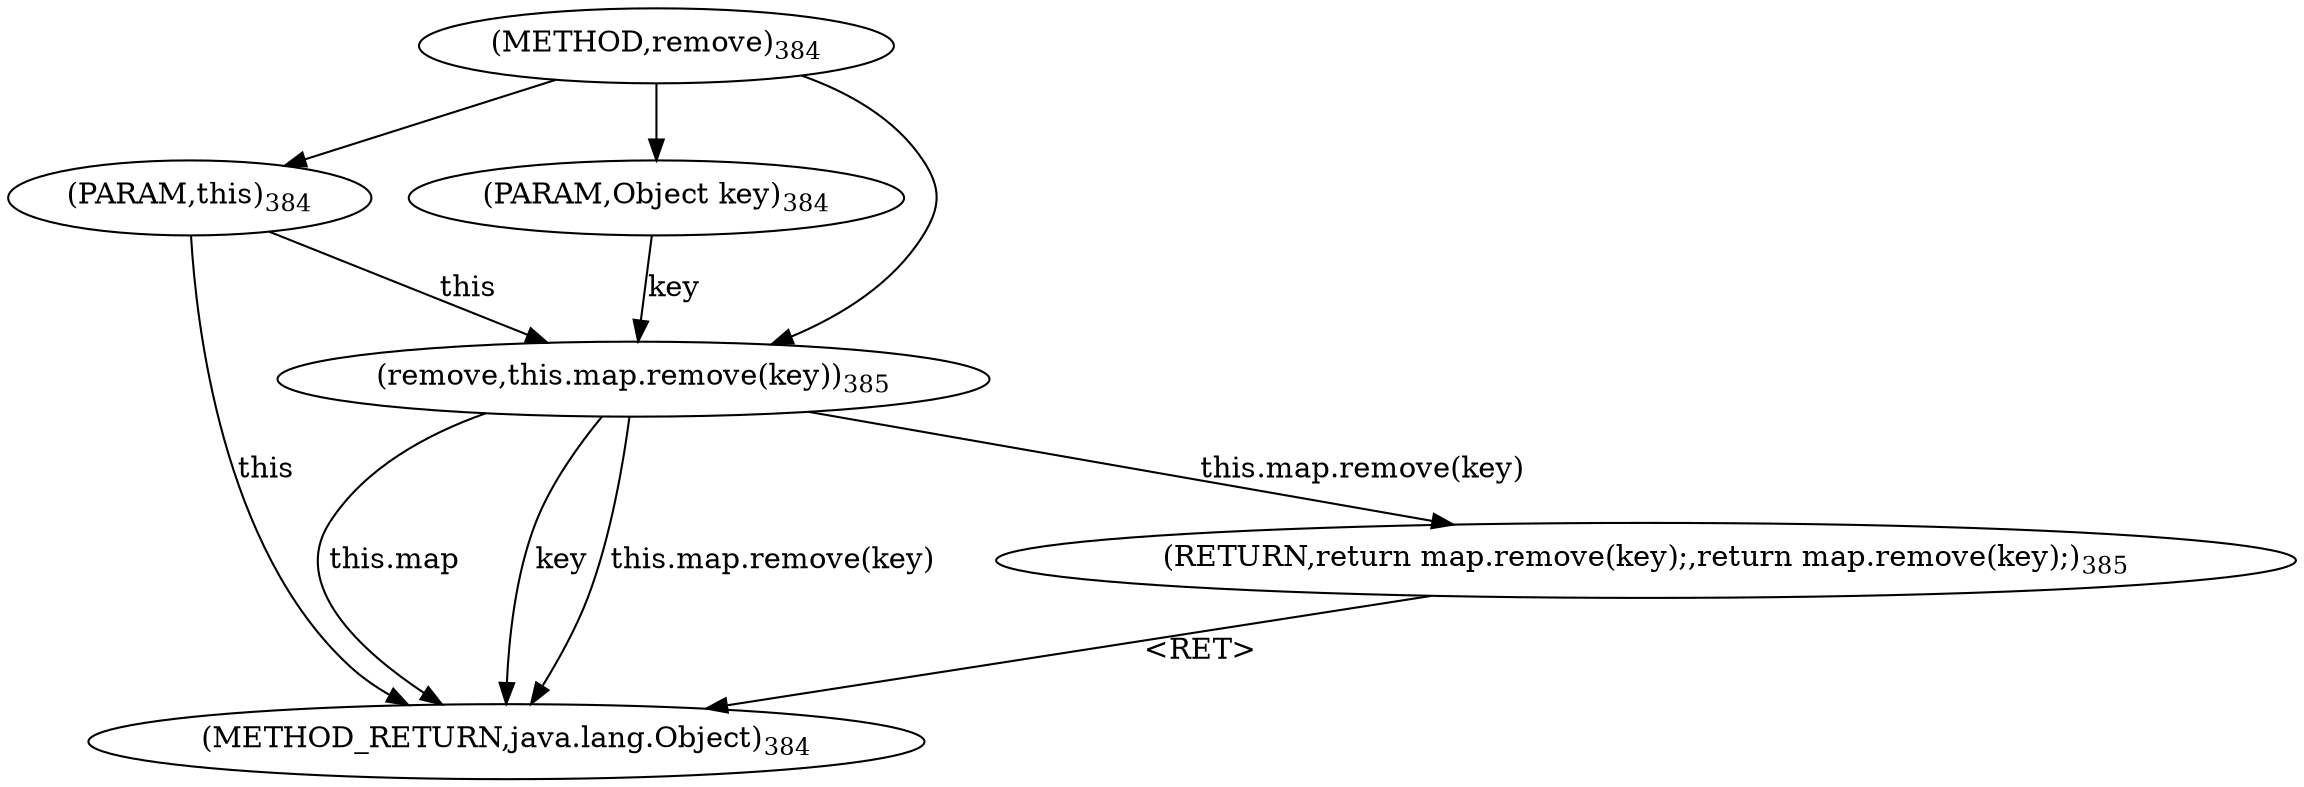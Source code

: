 digraph "remove" {  
"1091" [label = <(METHOD,remove)<SUB>384</SUB>> ]
"1103" [label = <(METHOD_RETURN,java.lang.Object)<SUB>384</SUB>> ]
"1092" [label = <(PARAM,this)<SUB>384</SUB>> ]
"1093" [label = <(PARAM,Object key)<SUB>384</SUB>> ]
"1095" [label = <(RETURN,return map.remove(key);,return map.remove(key);)<SUB>385</SUB>> ]
"1096" [label = <(remove,this.map.remove(key))<SUB>385</SUB>> ]
"1096" [label = <(remove,this.map.remove(key))<SUB>385</SUB>> ]
"1096" [label = <(remove,this.map.remove(key))<SUB>385</SUB>> ]
  "1095" -> "1103"  [ label = "&lt;RET&gt;"] 
  "1092" -> "1103"  [ label = "this"] 
  "1096" -> "1103"  [ label = "this.map"] 
  "1096" -> "1103"  [ label = "key"] 
  "1096" -> "1103"  [ label = "this.map.remove(key)"] 
  "1091" -> "1092" 
  "1091" -> "1093" 
  "1096" -> "1095"  [ label = "this.map.remove(key)"] 
  "1092" -> "1096"  [ label = "this"] 
  "1093" -> "1096"  [ label = "key"] 
  "1091" -> "1096" 
}
